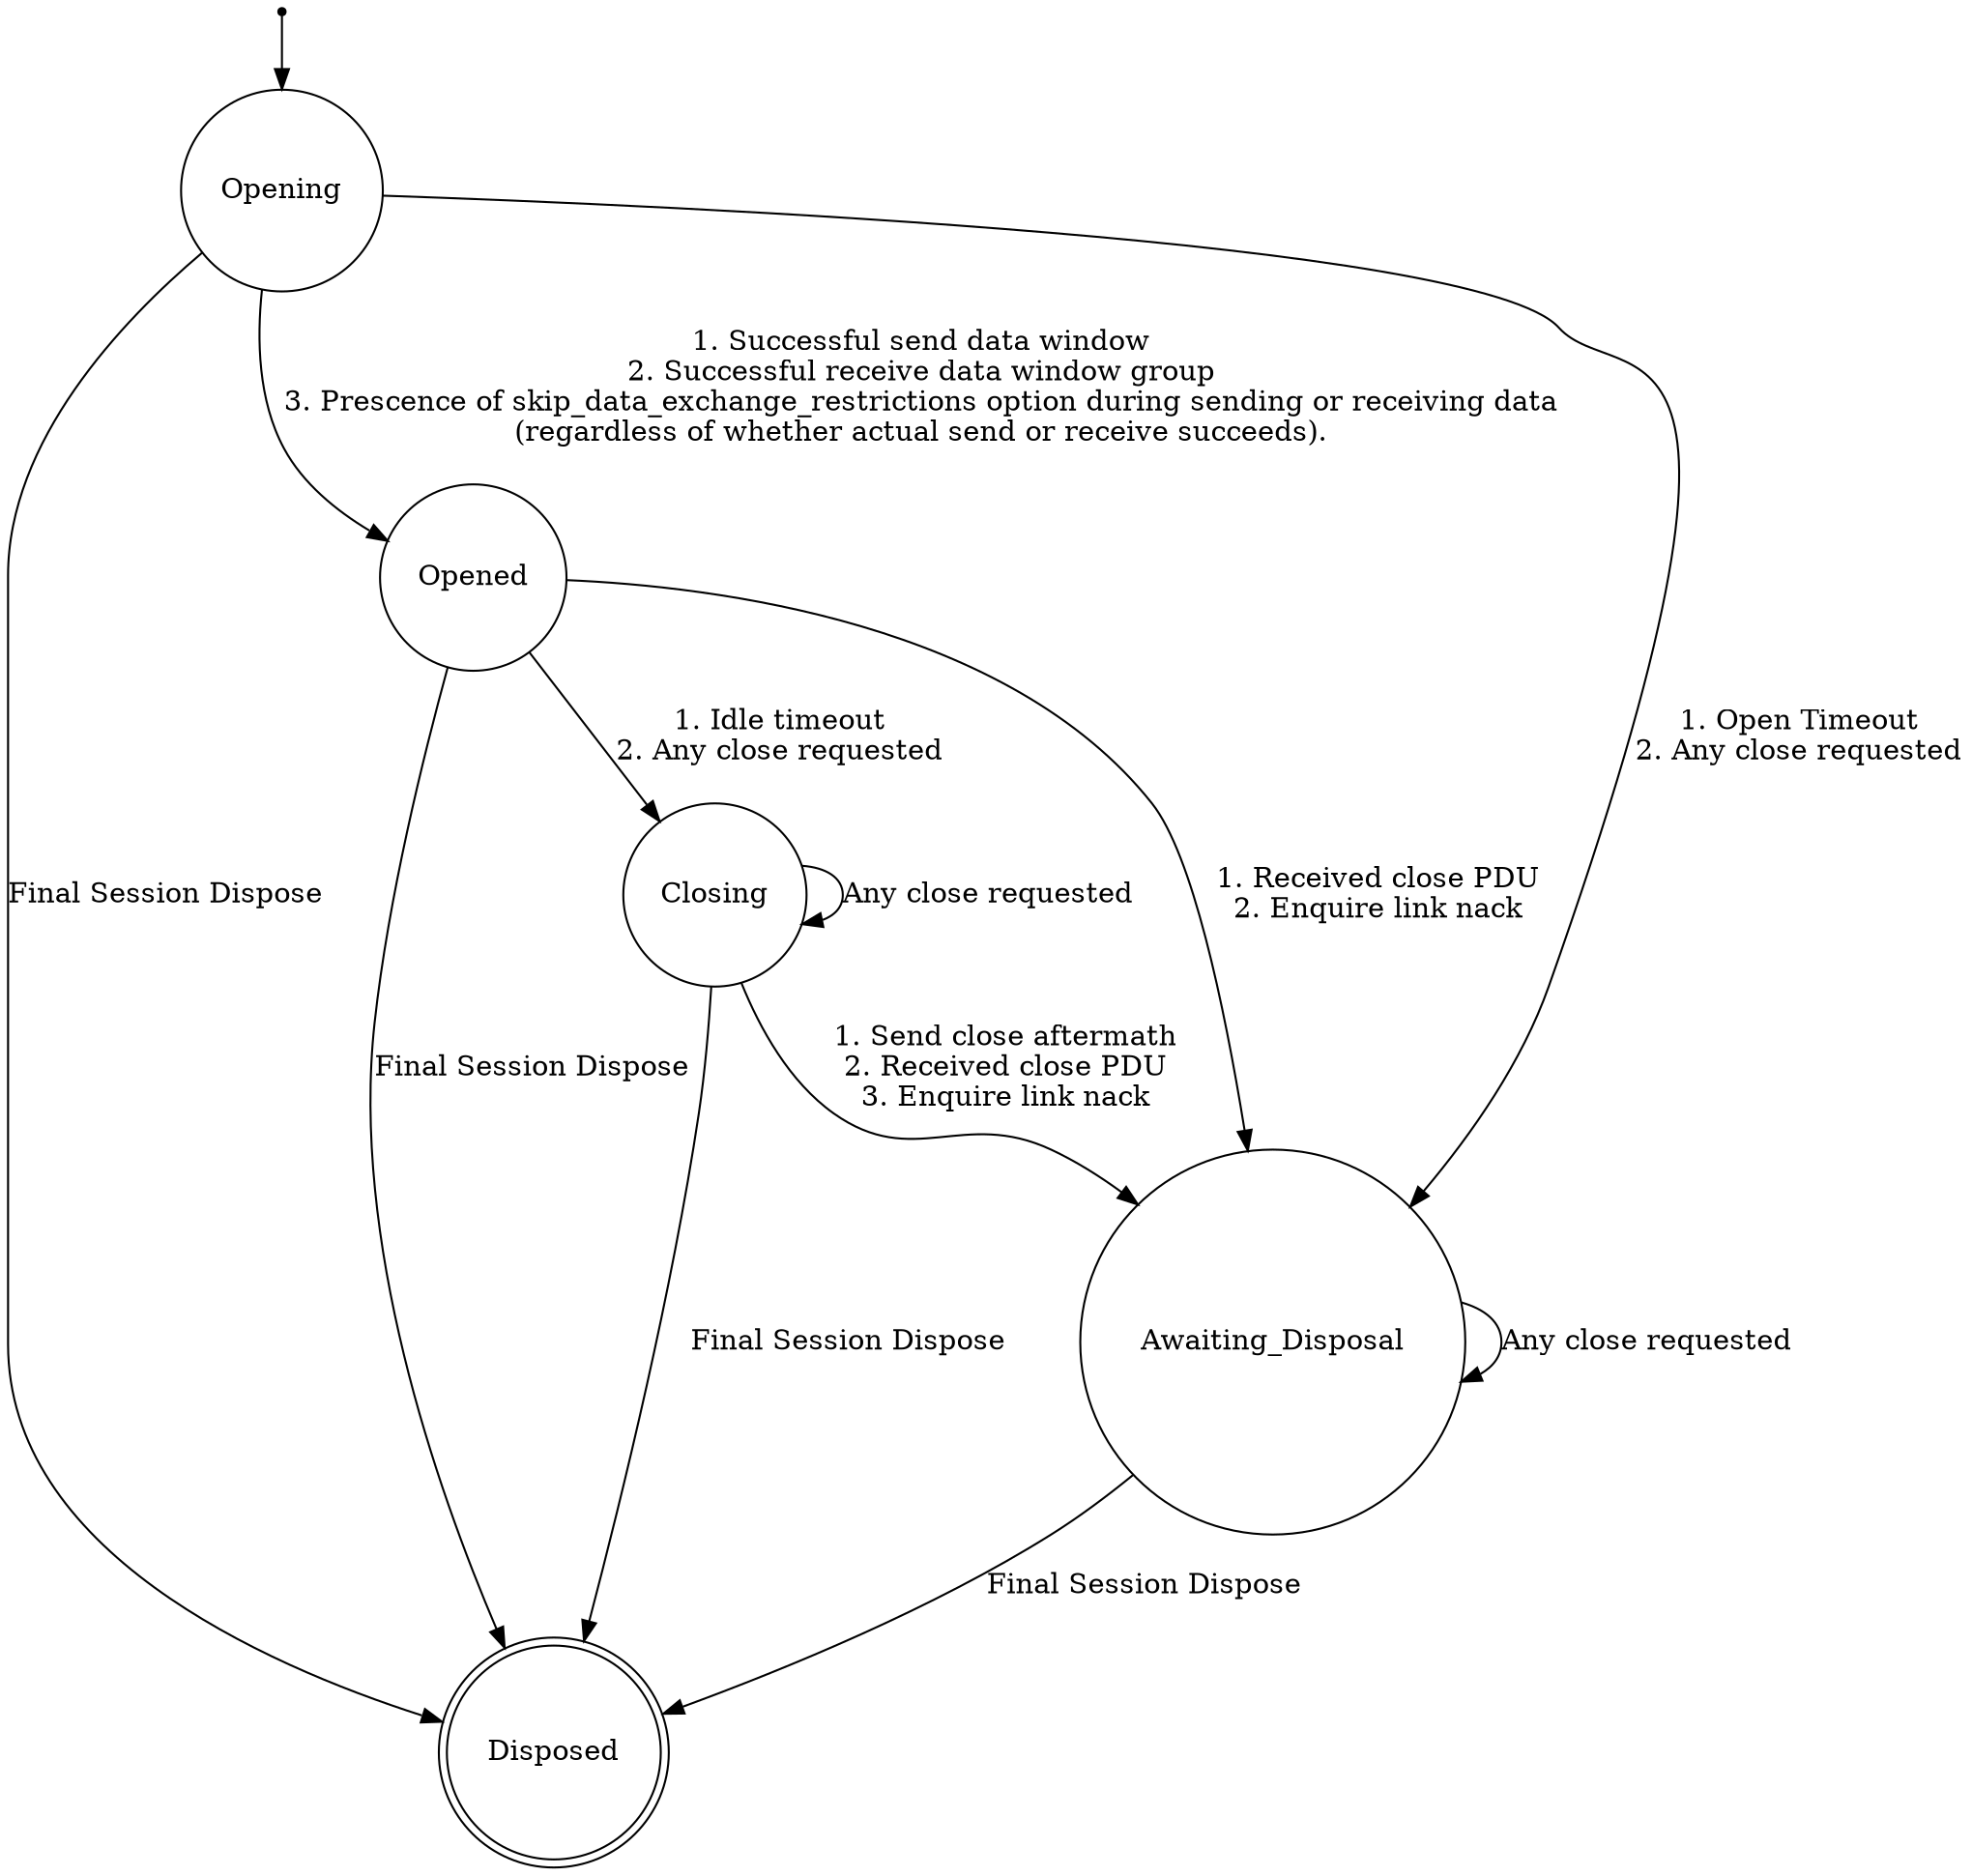 digraph finite_state_machine {
	//rankdir=LR;
	//size="8,5"
	node [shape = point]; start_state;
	node [shape = doublecircle ] Disposed;
	node [shape = circle];
	start_state -> Opening;
	Opening -> Opened [ label=<
		1. Successful send data window<br/>
		2. Successful receive data window group<br/>
		3. Prescence of skip_data_exchange_restrictions option during sending or receiving data<br/>(regardless of whether actual send or receive succeeds).
	>];
	Opened -> Closing [ label = <
		1. Idle timeout<br/>
		2. Any close requested
	>];
	Closing -> Closing [ label = "Any close requested" ];
	Closing -> Awaiting_Disposal [label = <
		1. Send close aftermath<br/>
		2. Received close PDU<br/>
		3. Enquire link nack
	>];
	Opened -> Awaiting_Disposal [ label = <
		1. Received close PDU<br/>
		2. Enquire link nack
	>];
	Opening -> Awaiting_Disposal [ label = <
		1. Open Timeout<br/>
		2. Any close requested
	>];
	Awaiting_Disposal -> Awaiting_Disposal [ label = "Any close requested" ];
	Opening -> Disposed [ label = "Final Session Dispose" ];
	Opened -> Disposed [ label = "Final Session Dispose" ];
	Closing -> Disposed [ label = "Final Session Dispose" ];
	Awaiting_Disposal -> Disposed [ label = "Final Session Dispose" ];
}